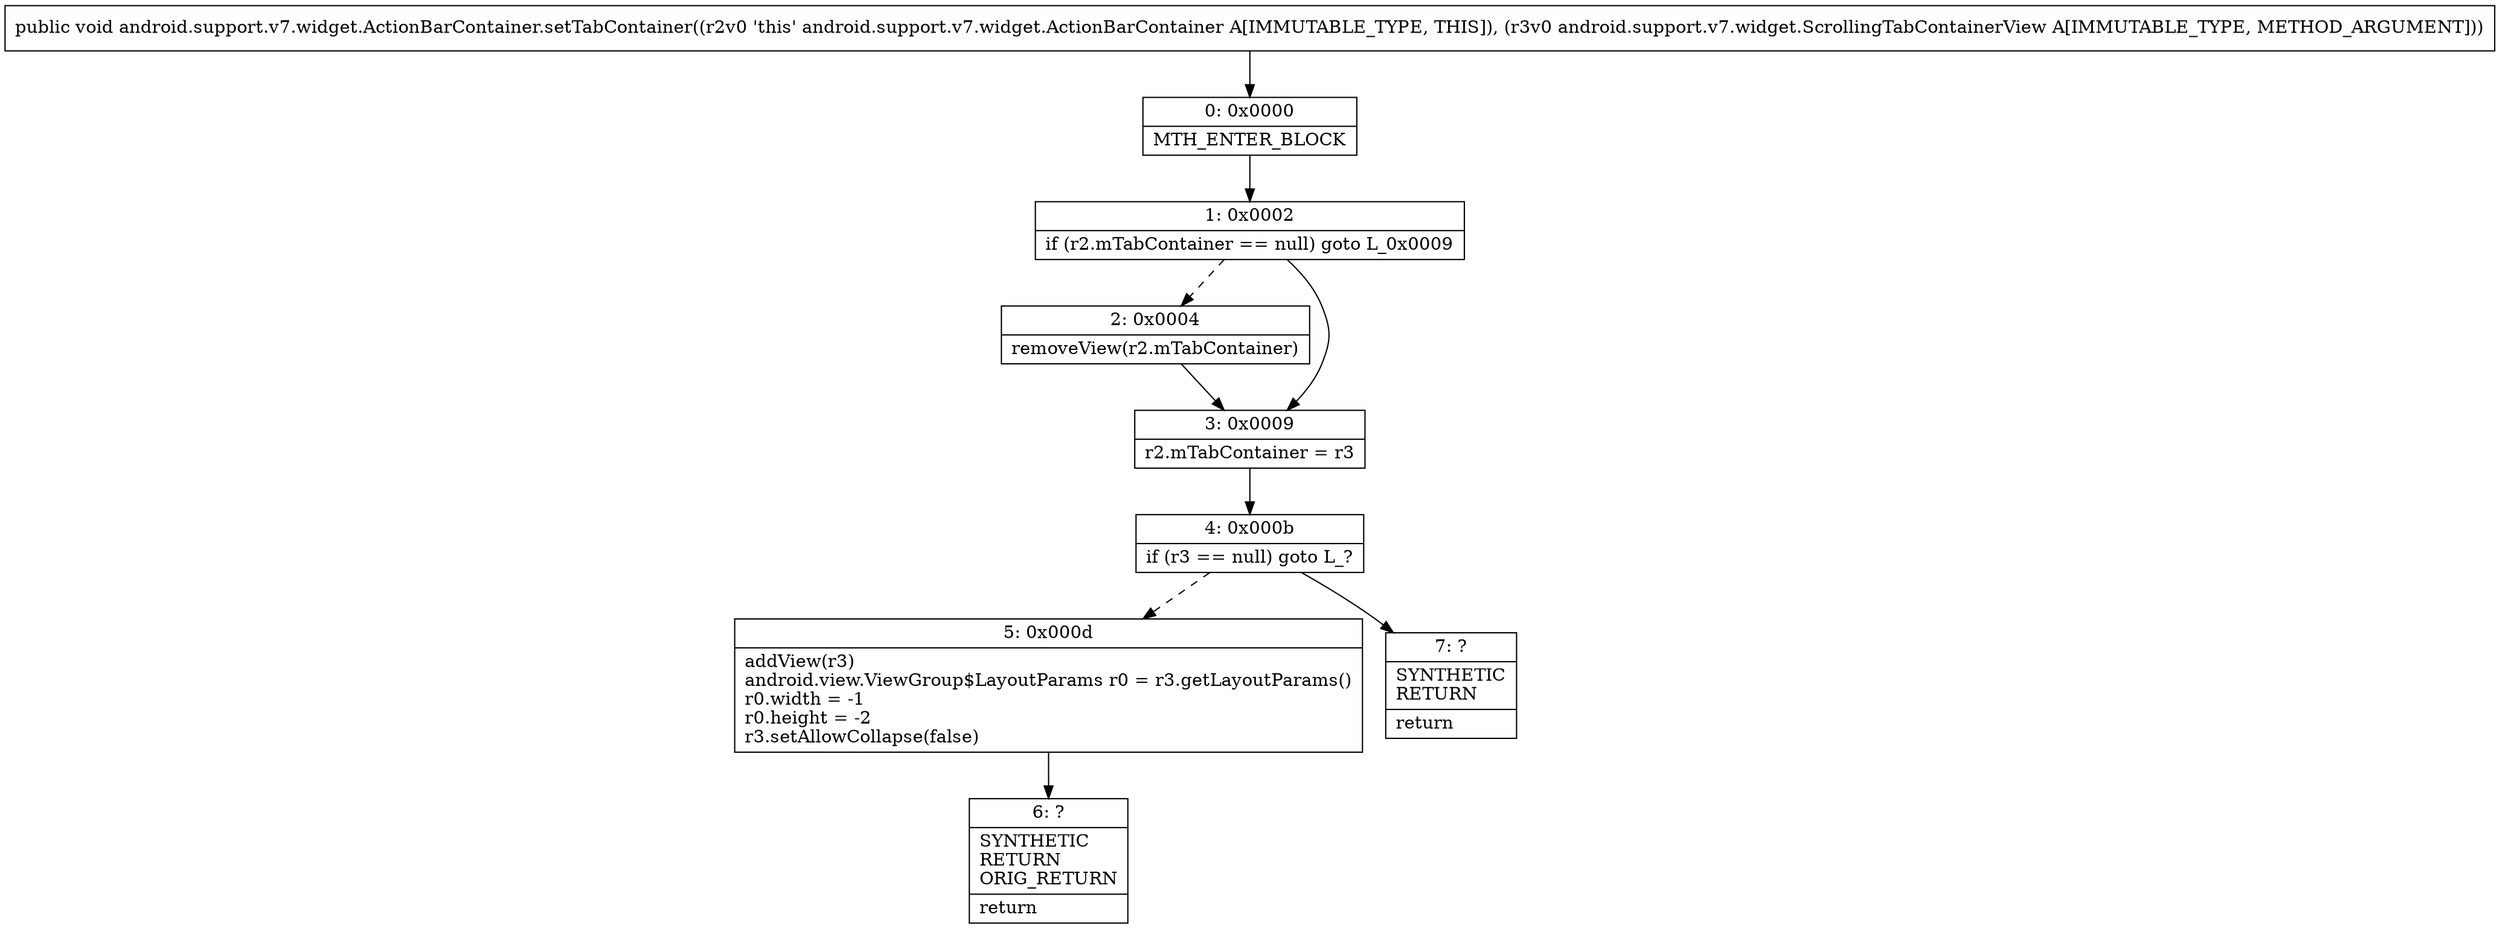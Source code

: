 digraph "CFG forandroid.support.v7.widget.ActionBarContainer.setTabContainer(Landroid\/support\/v7\/widget\/ScrollingTabContainerView;)V" {
Node_0 [shape=record,label="{0\:\ 0x0000|MTH_ENTER_BLOCK\l}"];
Node_1 [shape=record,label="{1\:\ 0x0002|if (r2.mTabContainer == null) goto L_0x0009\l}"];
Node_2 [shape=record,label="{2\:\ 0x0004|removeView(r2.mTabContainer)\l}"];
Node_3 [shape=record,label="{3\:\ 0x0009|r2.mTabContainer = r3\l}"];
Node_4 [shape=record,label="{4\:\ 0x000b|if (r3 == null) goto L_?\l}"];
Node_5 [shape=record,label="{5\:\ 0x000d|addView(r3)\landroid.view.ViewGroup$LayoutParams r0 = r3.getLayoutParams()\lr0.width = \-1\lr0.height = \-2\lr3.setAllowCollapse(false)\l}"];
Node_6 [shape=record,label="{6\:\ ?|SYNTHETIC\lRETURN\lORIG_RETURN\l|return\l}"];
Node_7 [shape=record,label="{7\:\ ?|SYNTHETIC\lRETURN\l|return\l}"];
MethodNode[shape=record,label="{public void android.support.v7.widget.ActionBarContainer.setTabContainer((r2v0 'this' android.support.v7.widget.ActionBarContainer A[IMMUTABLE_TYPE, THIS]), (r3v0 android.support.v7.widget.ScrollingTabContainerView A[IMMUTABLE_TYPE, METHOD_ARGUMENT])) }"];
MethodNode -> Node_0;
Node_0 -> Node_1;
Node_1 -> Node_2[style=dashed];
Node_1 -> Node_3;
Node_2 -> Node_3;
Node_3 -> Node_4;
Node_4 -> Node_5[style=dashed];
Node_4 -> Node_7;
Node_5 -> Node_6;
}

